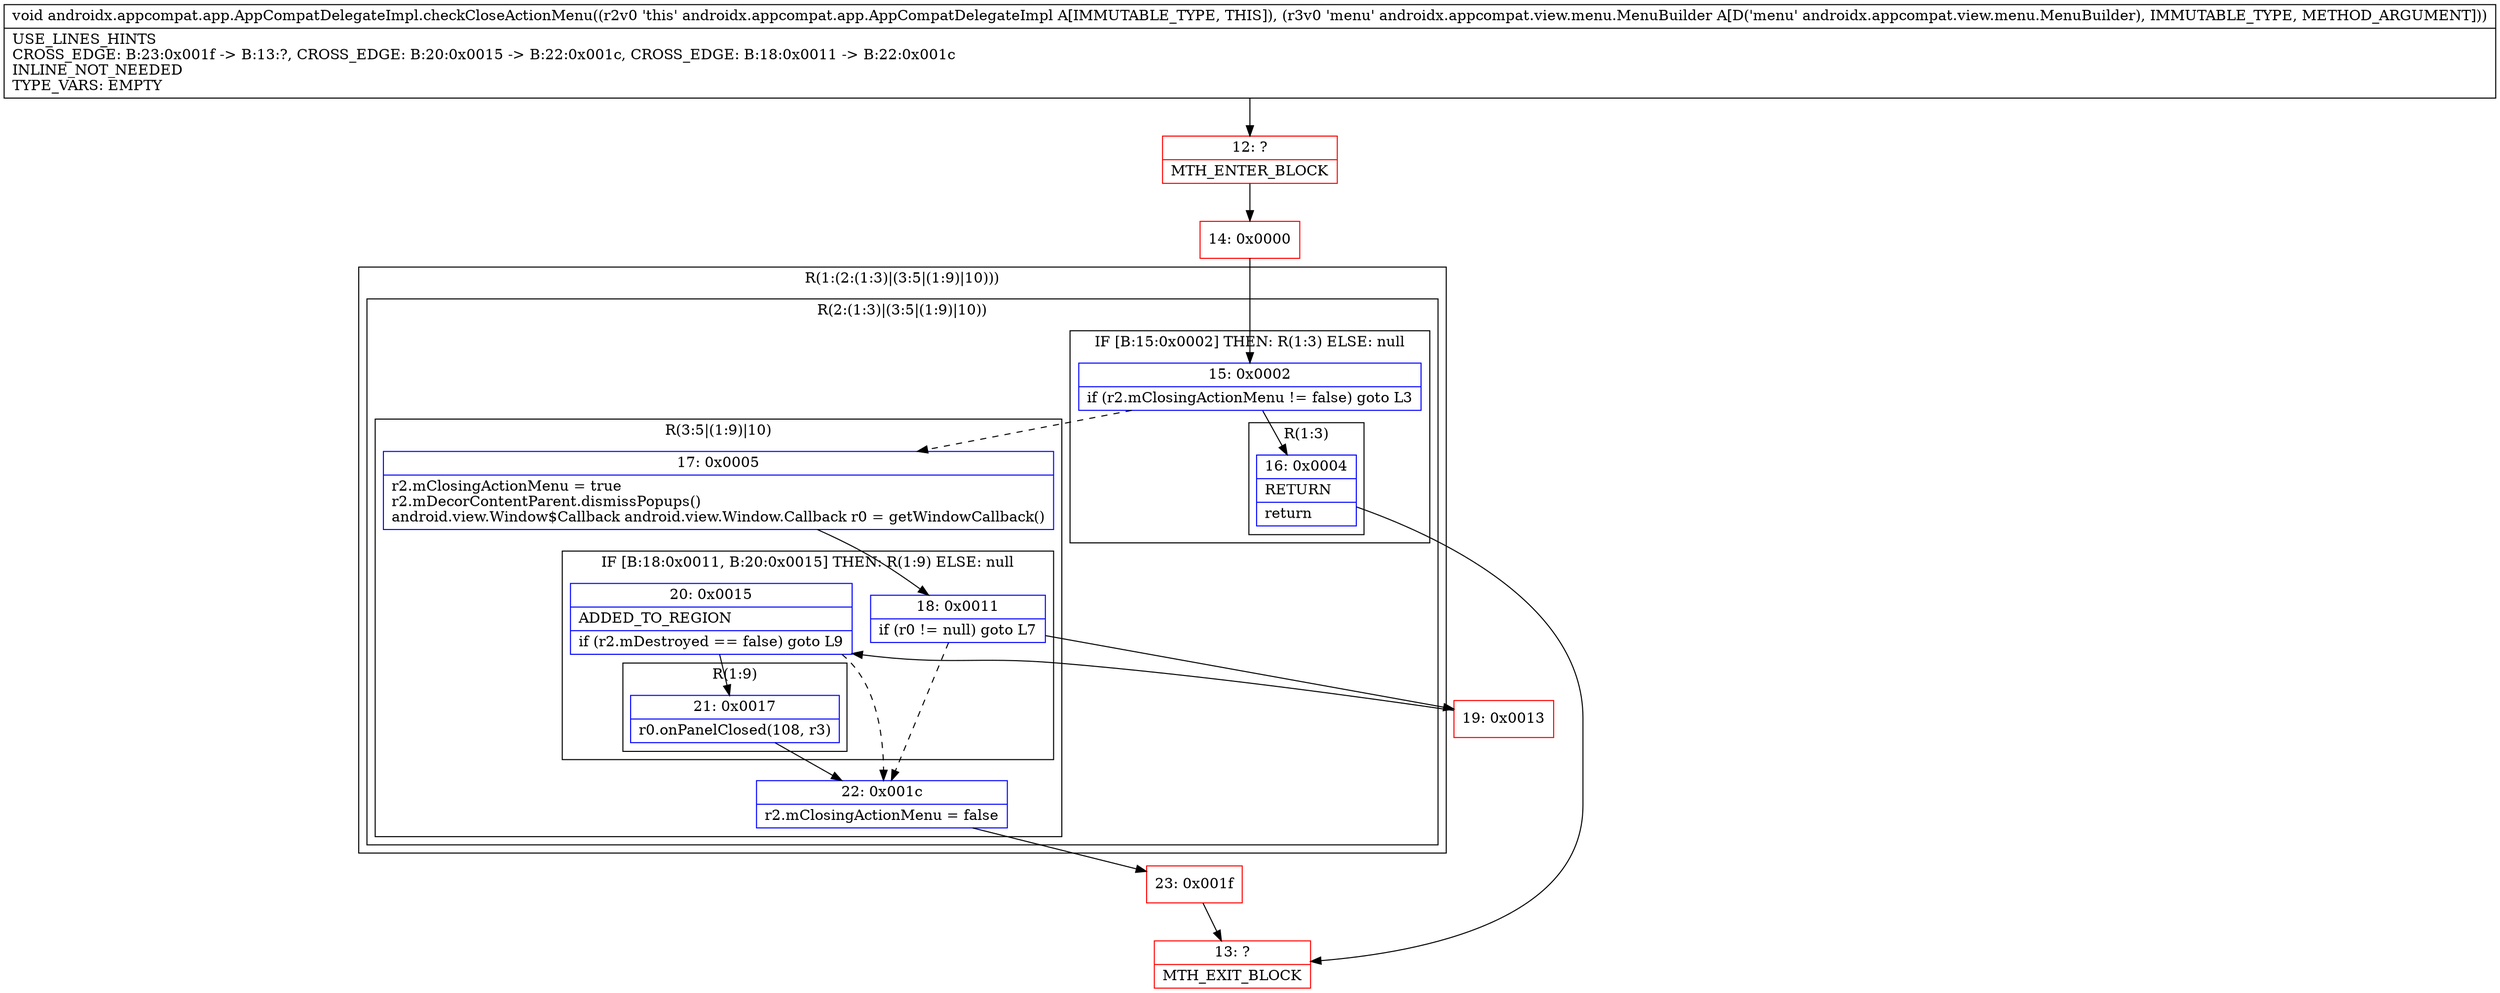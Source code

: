 digraph "CFG forandroidx.appcompat.app.AppCompatDelegateImpl.checkCloseActionMenu(Landroidx\/appcompat\/view\/menu\/MenuBuilder;)V" {
subgraph cluster_Region_1969691893 {
label = "R(1:(2:(1:3)|(3:5|(1:9)|10)))";
node [shape=record,color=blue];
subgraph cluster_Region_1576435947 {
label = "R(2:(1:3)|(3:5|(1:9)|10))";
node [shape=record,color=blue];
subgraph cluster_IfRegion_1206920017 {
label = "IF [B:15:0x0002] THEN: R(1:3) ELSE: null";
node [shape=record,color=blue];
Node_15 [shape=record,label="{15\:\ 0x0002|if (r2.mClosingActionMenu != false) goto L3\l}"];
subgraph cluster_Region_1030207591 {
label = "R(1:3)";
node [shape=record,color=blue];
Node_16 [shape=record,label="{16\:\ 0x0004|RETURN\l|return\l}"];
}
}
subgraph cluster_Region_1989802802 {
label = "R(3:5|(1:9)|10)";
node [shape=record,color=blue];
Node_17 [shape=record,label="{17\:\ 0x0005|r2.mClosingActionMenu = true\lr2.mDecorContentParent.dismissPopups()\landroid.view.Window$Callback android.view.Window.Callback r0 = getWindowCallback()\l}"];
subgraph cluster_IfRegion_1454603169 {
label = "IF [B:18:0x0011, B:20:0x0015] THEN: R(1:9) ELSE: null";
node [shape=record,color=blue];
Node_18 [shape=record,label="{18\:\ 0x0011|if (r0 != null) goto L7\l}"];
Node_20 [shape=record,label="{20\:\ 0x0015|ADDED_TO_REGION\l|if (r2.mDestroyed == false) goto L9\l}"];
subgraph cluster_Region_594433752 {
label = "R(1:9)";
node [shape=record,color=blue];
Node_21 [shape=record,label="{21\:\ 0x0017|r0.onPanelClosed(108, r3)\l}"];
}
}
Node_22 [shape=record,label="{22\:\ 0x001c|r2.mClosingActionMenu = false\l}"];
}
}
}
Node_12 [shape=record,color=red,label="{12\:\ ?|MTH_ENTER_BLOCK\l}"];
Node_14 [shape=record,color=red,label="{14\:\ 0x0000}"];
Node_13 [shape=record,color=red,label="{13\:\ ?|MTH_EXIT_BLOCK\l}"];
Node_19 [shape=record,color=red,label="{19\:\ 0x0013}"];
Node_23 [shape=record,color=red,label="{23\:\ 0x001f}"];
MethodNode[shape=record,label="{void androidx.appcompat.app.AppCompatDelegateImpl.checkCloseActionMenu((r2v0 'this' androidx.appcompat.app.AppCompatDelegateImpl A[IMMUTABLE_TYPE, THIS]), (r3v0 'menu' androidx.appcompat.view.menu.MenuBuilder A[D('menu' androidx.appcompat.view.menu.MenuBuilder), IMMUTABLE_TYPE, METHOD_ARGUMENT]))  | USE_LINES_HINTS\lCROSS_EDGE: B:23:0x001f \-\> B:13:?, CROSS_EDGE: B:20:0x0015 \-\> B:22:0x001c, CROSS_EDGE: B:18:0x0011 \-\> B:22:0x001c\lINLINE_NOT_NEEDED\lTYPE_VARS: EMPTY\l}"];
MethodNode -> Node_12;Node_15 -> Node_16;
Node_15 -> Node_17[style=dashed];
Node_16 -> Node_13;
Node_17 -> Node_18;
Node_18 -> Node_19;
Node_18 -> Node_22[style=dashed];
Node_20 -> Node_21;
Node_20 -> Node_22[style=dashed];
Node_21 -> Node_22;
Node_22 -> Node_23;
Node_12 -> Node_14;
Node_14 -> Node_15;
Node_19 -> Node_20;
Node_23 -> Node_13;
}

